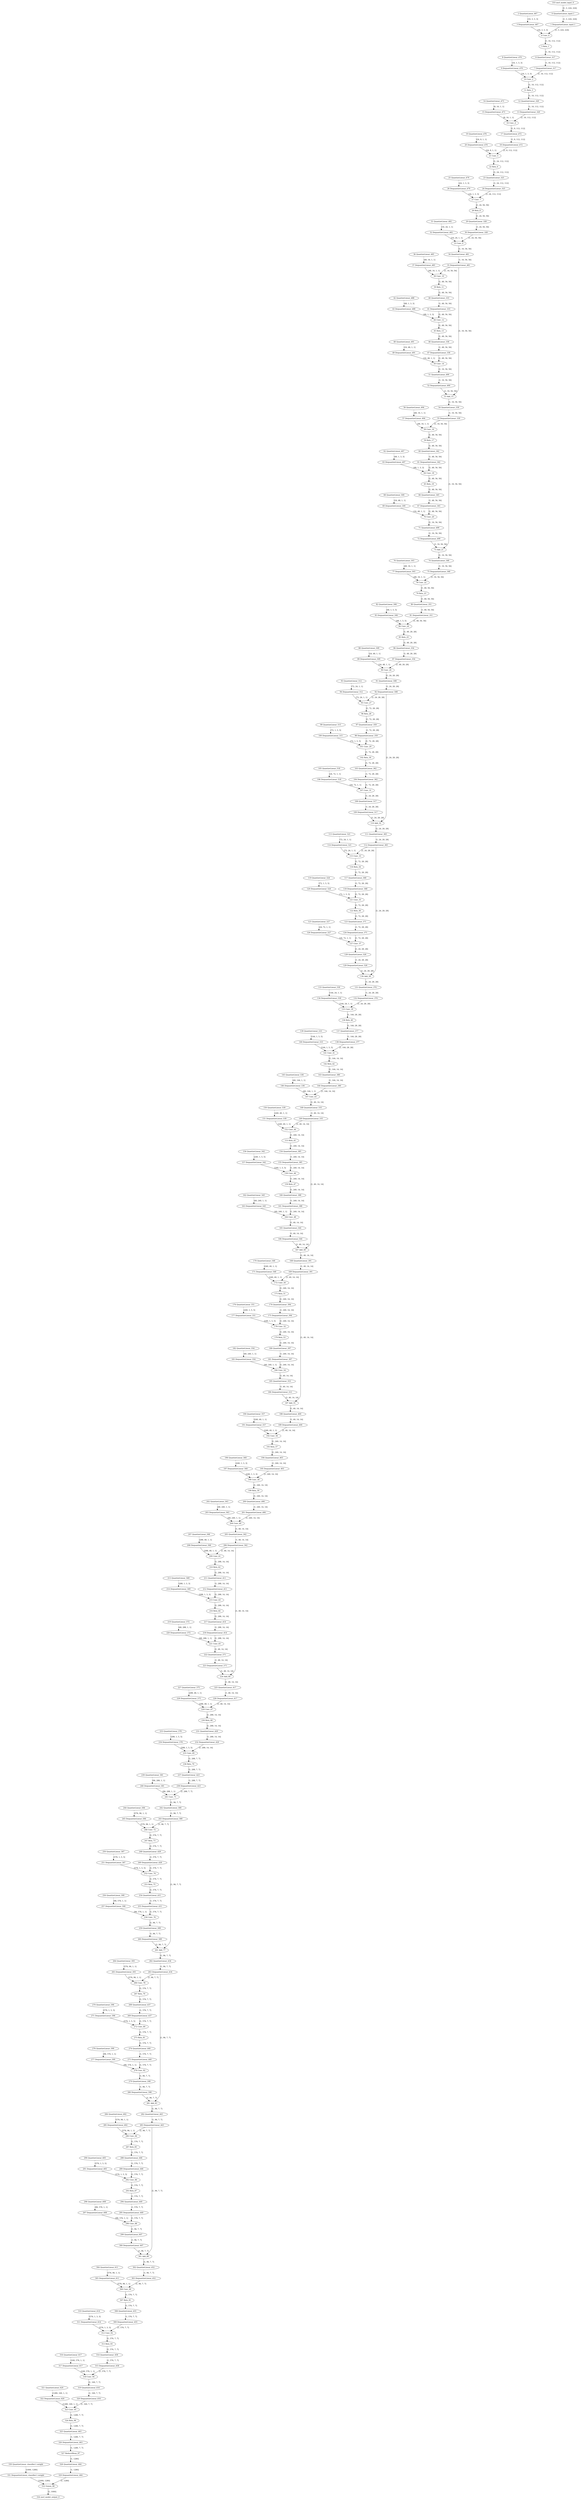 strict digraph  {
"0 QuantizeLinear_input.1" [id=0, type=QuantizeLinear];
"1 DequantizeLinear_input.1" [id=1, type=DequantizeLinear];
"2 QuantizeLinear_467" [id=2, type=QuantizeLinear];
"3 DequantizeLinear_467" [id=3, type=DequantizeLinear];
"4 Conv_0" [id=4, type=Conv];
"5 Relu_1" [id=5, type=Relu];
"6 QuantizeLinear_317" [id=6, type=QuantizeLinear];
"7 DequantizeLinear_317" [id=7, type=DequantizeLinear];
"8 QuantizeLinear_470" [id=8, type=QuantizeLinear];
"9 DequantizeLinear_470" [id=9, type=DequantizeLinear];
"10 Conv_2" [id=10, type=Conv];
"11 Relu_3" [id=11, type=Relu];
"12 QuantizeLinear_320" [id=12, type=QuantizeLinear];
"13 DequantizeLinear_320" [id=13, type=DequantizeLinear];
"14 QuantizeLinear_473" [id=14, type=QuantizeLinear];
"15 DequantizeLinear_473" [id=15, type=DequantizeLinear];
"16 Conv_4" [id=16, type=Conv];
"17 QuantizeLinear_472" [id=17, type=QuantizeLinear];
"18 DequantizeLinear_472" [id=18, type=DequantizeLinear];
"19 QuantizeLinear_476" [id=19, type=QuantizeLinear];
"20 DequantizeLinear_476" [id=20, type=DequantizeLinear];
"21 Conv_5" [id=21, type=Conv];
"22 Relu_6" [id=22, type=Relu];
"23 QuantizeLinear_325" [id=23, type=QuantizeLinear];
"24 DequantizeLinear_325" [id=24, type=DequantizeLinear];
"25 QuantizeLinear_479" [id=25, type=QuantizeLinear];
"26 DequantizeLinear_479" [id=26, type=DequantizeLinear];
"27 Conv_7" [id=27, type=Conv];
"28 Relu_8" [id=28, type=Relu];
"29 QuantizeLinear_328" [id=29, type=QuantizeLinear];
"30 DequantizeLinear_328" [id=30, type=DequantizeLinear];
"31 QuantizeLinear_482" [id=31, type=QuantizeLinear];
"32 DequantizeLinear_482" [id=32, type=DequantizeLinear];
"33 Conv_9" [id=33, type=Conv];
"34 QuantizeLinear_481" [id=34, type=QuantizeLinear];
"35 DequantizeLinear_481" [id=35, type=DequantizeLinear];
"36 QuantizeLinear_485" [id=36, type=QuantizeLinear];
"37 DequantizeLinear_485" [id=37, type=DequantizeLinear];
"38 Conv_10" [id=38, type=Conv];
"39 Relu_11" [id=39, type=Relu];
"40 QuantizeLinear_333" [id=40, type=QuantizeLinear];
"41 DequantizeLinear_333" [id=41, type=DequantizeLinear];
"42 QuantizeLinear_488" [id=42, type=QuantizeLinear];
"43 DequantizeLinear_488" [id=43, type=DequantizeLinear];
"44 Conv_12" [id=44, type=Conv];
"45 Relu_13" [id=45, type=Relu];
"46 QuantizeLinear_336" [id=46, type=QuantizeLinear];
"47 DequantizeLinear_336" [id=47, type=DequantizeLinear];
"48 QuantizeLinear_491" [id=48, type=QuantizeLinear];
"49 DequantizeLinear_491" [id=49, type=DequantizeLinear];
"50 Conv_14" [id=50, type=Conv];
"51 QuantizeLinear_490" [id=51, type=QuantizeLinear];
"52 DequantizeLinear_490" [id=52, type=DequantizeLinear];
"53 Add_15" [id=53, type=Add];
"54 QuantizeLinear_339" [id=54, type=QuantizeLinear];
"55 DequantizeLinear_339" [id=55, type=DequantizeLinear];
"56 QuantizeLinear_494" [id=56, type=QuantizeLinear];
"57 DequantizeLinear_494" [id=57, type=DequantizeLinear];
"58 Conv_16" [id=58, type=Conv];
"59 Relu_17" [id=59, type=Relu];
"60 QuantizeLinear_342" [id=60, type=QuantizeLinear];
"61 DequantizeLinear_342" [id=61, type=DequantizeLinear];
"62 QuantizeLinear_497" [id=62, type=QuantizeLinear];
"63 DequantizeLinear_497" [id=63, type=DequantizeLinear];
"64 Conv_18" [id=64, type=Conv];
"65 Relu_19" [id=65, type=Relu];
"66 QuantizeLinear_345" [id=66, type=QuantizeLinear];
"67 DequantizeLinear_345" [id=67, type=DequantizeLinear];
"68 QuantizeLinear_500" [id=68, type=QuantizeLinear];
"69 DequantizeLinear_500" [id=69, type=DequantizeLinear];
"70 Conv_20" [id=70, type=Conv];
"71 QuantizeLinear_499" [id=71, type=QuantizeLinear];
"72 DequantizeLinear_499" [id=72, type=DequantizeLinear];
"73 Add_21" [id=73, type=Add];
"74 QuantizeLinear_348" [id=74, type=QuantizeLinear];
"75 DequantizeLinear_348" [id=75, type=DequantizeLinear];
"76 QuantizeLinear_503" [id=76, type=QuantizeLinear];
"77 DequantizeLinear_503" [id=77, type=DequantizeLinear];
"78 Conv_22" [id=78, type=Conv];
"79 Relu_23" [id=79, type=Relu];
"80 QuantizeLinear_351" [id=80, type=QuantizeLinear];
"81 DequantizeLinear_351" [id=81, type=DequantizeLinear];
"82 QuantizeLinear_506" [id=82, type=QuantizeLinear];
"83 DequantizeLinear_506" [id=83, type=DequantizeLinear];
"84 Conv_24" [id=84, type=Conv];
"85 Relu_25" [id=85, type=Relu];
"86 QuantizeLinear_354" [id=86, type=QuantizeLinear];
"87 DequantizeLinear_354" [id=87, type=DequantizeLinear];
"88 QuantizeLinear_509" [id=88, type=QuantizeLinear];
"89 DequantizeLinear_509" [id=89, type=DequantizeLinear];
"90 Conv_26" [id=90, type=Conv];
"91 QuantizeLinear_508" [id=91, type=QuantizeLinear];
"92 DequantizeLinear_508" [id=92, type=DequantizeLinear];
"93 QuantizeLinear_512" [id=93, type=QuantizeLinear];
"94 DequantizeLinear_512" [id=94, type=DequantizeLinear];
"95 Conv_27" [id=95, type=Conv];
"96 Relu_28" [id=96, type=Relu];
"97 QuantizeLinear_359" [id=97, type=QuantizeLinear];
"98 DequantizeLinear_359" [id=98, type=DequantizeLinear];
"99 QuantizeLinear_515" [id=99, type=QuantizeLinear];
"100 DequantizeLinear_515" [id=100, type=DequantizeLinear];
"101 Conv_29" [id=101, type=Conv];
"102 Relu_30" [id=102, type=Relu];
"103 QuantizeLinear_362" [id=103, type=QuantizeLinear];
"104 DequantizeLinear_362" [id=104, type=DequantizeLinear];
"105 QuantizeLinear_518" [id=105, type=QuantizeLinear];
"106 DequantizeLinear_518" [id=106, type=DequantizeLinear];
"107 Conv_31" [id=107, type=Conv];
"108 QuantizeLinear_517" [id=108, type=QuantizeLinear];
"109 DequantizeLinear_517" [id=109, type=DequantizeLinear];
"110 Add_32" [id=110, type=Add];
"111 QuantizeLinear_365" [id=111, type=QuantizeLinear];
"112 DequantizeLinear_365" [id=112, type=DequantizeLinear];
"113 QuantizeLinear_521" [id=113, type=QuantizeLinear];
"114 DequantizeLinear_521" [id=114, type=DequantizeLinear];
"115 Conv_33" [id=115, type=Conv];
"116 Relu_34" [id=116, type=Relu];
"117 QuantizeLinear_368" [id=117, type=QuantizeLinear];
"118 DequantizeLinear_368" [id=118, type=DequantizeLinear];
"119 QuantizeLinear_524" [id=119, type=QuantizeLinear];
"120 DequantizeLinear_524" [id=120, type=DequantizeLinear];
"121 Conv_35" [id=121, type=Conv];
"122 Relu_36" [id=122, type=Relu];
"123 QuantizeLinear_371" [id=123, type=QuantizeLinear];
"124 DequantizeLinear_371" [id=124, type=DequantizeLinear];
"125 QuantizeLinear_527" [id=125, type=QuantizeLinear];
"126 DequantizeLinear_527" [id=126, type=DequantizeLinear];
"127 Conv_37" [id=127, type=Conv];
"128 QuantizeLinear_526" [id=128, type=QuantizeLinear];
"129 DequantizeLinear_526" [id=129, type=DequantizeLinear];
"130 Add_38" [id=130, type=Add];
"131 QuantizeLinear_374" [id=131, type=QuantizeLinear];
"132 DequantizeLinear_374" [id=132, type=DequantizeLinear];
"133 QuantizeLinear_530" [id=133, type=QuantizeLinear];
"134 DequantizeLinear_530" [id=134, type=DequantizeLinear];
"135 Conv_39" [id=135, type=Conv];
"136 Relu_40" [id=136, type=Relu];
"137 QuantizeLinear_377" [id=137, type=QuantizeLinear];
"138 DequantizeLinear_377" [id=138, type=DequantizeLinear];
"139 QuantizeLinear_533" [id=139, type=QuantizeLinear];
"140 DequantizeLinear_533" [id=140, type=DequantizeLinear];
"141 Conv_41" [id=141, type=Conv];
"142 Relu_42" [id=142, type=Relu];
"143 QuantizeLinear_380" [id=143, type=QuantizeLinear];
"144 DequantizeLinear_380" [id=144, type=DequantizeLinear];
"145 QuantizeLinear_536" [id=145, type=QuantizeLinear];
"146 DequantizeLinear_536" [id=146, type=DequantizeLinear];
"147 Conv_43" [id=147, type=Conv];
"148 QuantizeLinear_535" [id=148, type=QuantizeLinear];
"149 DequantizeLinear_535" [id=149, type=DequantizeLinear];
"150 QuantizeLinear_539" [id=150, type=QuantizeLinear];
"151 DequantizeLinear_539" [id=151, type=DequantizeLinear];
"152 Conv_44" [id=152, type=Conv];
"153 Relu_45" [id=153, type=Relu];
"154 QuantizeLinear_385" [id=154, type=QuantizeLinear];
"155 DequantizeLinear_385" [id=155, type=DequantizeLinear];
"156 QuantizeLinear_542" [id=156, type=QuantizeLinear];
"157 DequantizeLinear_542" [id=157, type=DequantizeLinear];
"158 Conv_46" [id=158, type=Conv];
"159 Relu_47" [id=159, type=Relu];
"160 QuantizeLinear_388" [id=160, type=QuantizeLinear];
"161 DequantizeLinear_388" [id=161, type=DequantizeLinear];
"162 QuantizeLinear_545" [id=162, type=QuantizeLinear];
"163 DequantizeLinear_545" [id=163, type=DequantizeLinear];
"164 Conv_48" [id=164, type=Conv];
"165 QuantizeLinear_544" [id=165, type=QuantizeLinear];
"166 DequantizeLinear_544" [id=166, type=DequantizeLinear];
"167 Add_49" [id=167, type=Add];
"168 QuantizeLinear_391" [id=168, type=QuantizeLinear];
"169 DequantizeLinear_391" [id=169, type=DequantizeLinear];
"170 QuantizeLinear_548" [id=170, type=QuantizeLinear];
"171 DequantizeLinear_548" [id=171, type=DequantizeLinear];
"172 Conv_50" [id=172, type=Conv];
"173 Relu_51" [id=173, type=Relu];
"174 QuantizeLinear_394" [id=174, type=QuantizeLinear];
"175 DequantizeLinear_394" [id=175, type=DequantizeLinear];
"176 QuantizeLinear_551" [id=176, type=QuantizeLinear];
"177 DequantizeLinear_551" [id=177, type=DequantizeLinear];
"178 Conv_52" [id=178, type=Conv];
"179 Relu_53" [id=179, type=Relu];
"180 QuantizeLinear_397" [id=180, type=QuantizeLinear];
"181 DequantizeLinear_397" [id=181, type=DequantizeLinear];
"182 QuantizeLinear_554" [id=182, type=QuantizeLinear];
"183 DequantizeLinear_554" [id=183, type=DequantizeLinear];
"184 Conv_54" [id=184, type=Conv];
"185 QuantizeLinear_553" [id=185, type=QuantizeLinear];
"186 DequantizeLinear_553" [id=186, type=DequantizeLinear];
"187 Add_55" [id=187, type=Add];
"188 QuantizeLinear_400" [id=188, type=QuantizeLinear];
"189 DequantizeLinear_400" [id=189, type=DequantizeLinear];
"190 QuantizeLinear_557" [id=190, type=QuantizeLinear];
"191 DequantizeLinear_557" [id=191, type=DequantizeLinear];
"192 Conv_56" [id=192, type=Conv];
"193 Relu_57" [id=193, type=Relu];
"194 QuantizeLinear_403" [id=194, type=QuantizeLinear];
"195 DequantizeLinear_403" [id=195, type=DequantizeLinear];
"196 QuantizeLinear_560" [id=196, type=QuantizeLinear];
"197 DequantizeLinear_560" [id=197, type=DequantizeLinear];
"198 Conv_58" [id=198, type=Conv];
"199 Relu_59" [id=199, type=Relu];
"200 QuantizeLinear_406" [id=200, type=QuantizeLinear];
"201 DequantizeLinear_406" [id=201, type=DequantizeLinear];
"202 QuantizeLinear_563" [id=202, type=QuantizeLinear];
"203 DequantizeLinear_563" [id=203, type=DequantizeLinear];
"204 Conv_60" [id=204, type=Conv];
"205 QuantizeLinear_562" [id=205, type=QuantizeLinear];
"206 DequantizeLinear_562" [id=206, type=DequantizeLinear];
"207 QuantizeLinear_566" [id=207, type=QuantizeLinear];
"208 DequantizeLinear_566" [id=208, type=DequantizeLinear];
"209 Conv_61" [id=209, type=Conv];
"210 Relu_62" [id=210, type=Relu];
"211 QuantizeLinear_411" [id=211, type=QuantizeLinear];
"212 DequantizeLinear_411" [id=212, type=DequantizeLinear];
"213 QuantizeLinear_569" [id=213, type=QuantizeLinear];
"214 DequantizeLinear_569" [id=214, type=DequantizeLinear];
"215 Conv_63" [id=215, type=Conv];
"216 Relu_64" [id=216, type=Relu];
"217 QuantizeLinear_414" [id=217, type=QuantizeLinear];
"218 DequantizeLinear_414" [id=218, type=DequantizeLinear];
"219 QuantizeLinear_572" [id=219, type=QuantizeLinear];
"220 DequantizeLinear_572" [id=220, type=DequantizeLinear];
"221 Conv_65" [id=221, type=Conv];
"222 QuantizeLinear_571" [id=222, type=QuantizeLinear];
"223 DequantizeLinear_571" [id=223, type=DequantizeLinear];
"224 Add_66" [id=224, type=Add];
"225 QuantizeLinear_417" [id=225, type=QuantizeLinear];
"226 DequantizeLinear_417" [id=226, type=DequantizeLinear];
"227 QuantizeLinear_575" [id=227, type=QuantizeLinear];
"228 DequantizeLinear_575" [id=228, type=DequantizeLinear];
"229 Conv_67" [id=229, type=Conv];
"230 Relu_68" [id=230, type=Relu];
"231 QuantizeLinear_420" [id=231, type=QuantizeLinear];
"232 DequantizeLinear_420" [id=232, type=DequantizeLinear];
"233 QuantizeLinear_578" [id=233, type=QuantizeLinear];
"234 DequantizeLinear_578" [id=234, type=DequantizeLinear];
"235 Conv_69" [id=235, type=Conv];
"236 Relu_70" [id=236, type=Relu];
"237 QuantizeLinear_423" [id=237, type=QuantizeLinear];
"238 DequantizeLinear_423" [id=238, type=DequantizeLinear];
"239 QuantizeLinear_581" [id=239, type=QuantizeLinear];
"240 DequantizeLinear_581" [id=240, type=DequantizeLinear];
"241 Conv_71" [id=241, type=Conv];
"242 QuantizeLinear_580" [id=242, type=QuantizeLinear];
"243 DequantizeLinear_580" [id=243, type=DequantizeLinear];
"244 QuantizeLinear_584" [id=244, type=QuantizeLinear];
"245 DequantizeLinear_584" [id=245, type=DequantizeLinear];
"246 Conv_72" [id=246, type=Conv];
"247 Relu_73" [id=247, type=Relu];
"248 QuantizeLinear_428" [id=248, type=QuantizeLinear];
"249 DequantizeLinear_428" [id=249, type=DequantizeLinear];
"250 QuantizeLinear_587" [id=250, type=QuantizeLinear];
"251 DequantizeLinear_587" [id=251, type=DequantizeLinear];
"252 Conv_74" [id=252, type=Conv];
"253 Relu_75" [id=253, type=Relu];
"254 QuantizeLinear_431" [id=254, type=QuantizeLinear];
"255 DequantizeLinear_431" [id=255, type=DequantizeLinear];
"256 QuantizeLinear_590" [id=256, type=QuantizeLinear];
"257 DequantizeLinear_590" [id=257, type=DequantizeLinear];
"258 Conv_76" [id=258, type=Conv];
"259 QuantizeLinear_589" [id=259, type=QuantizeLinear];
"260 DequantizeLinear_589" [id=260, type=DequantizeLinear];
"261 Add_77" [id=261, type=Add];
"262 QuantizeLinear_434" [id=262, type=QuantizeLinear];
"263 DequantizeLinear_434" [id=263, type=DequantizeLinear];
"264 QuantizeLinear_593" [id=264, type=QuantizeLinear];
"265 DequantizeLinear_593" [id=265, type=DequantizeLinear];
"266 Conv_78" [id=266, type=Conv];
"267 Relu_79" [id=267, type=Relu];
"268 QuantizeLinear_437" [id=268, type=QuantizeLinear];
"269 DequantizeLinear_437" [id=269, type=DequantizeLinear];
"270 QuantizeLinear_596" [id=270, type=QuantizeLinear];
"271 DequantizeLinear_596" [id=271, type=DequantizeLinear];
"272 Conv_80" [id=272, type=Conv];
"273 Relu_81" [id=273, type=Relu];
"274 QuantizeLinear_440" [id=274, type=QuantizeLinear];
"275 DequantizeLinear_440" [id=275, type=DequantizeLinear];
"276 QuantizeLinear_599" [id=276, type=QuantizeLinear];
"277 DequantizeLinear_599" [id=277, type=DequantizeLinear];
"278 Conv_82" [id=278, type=Conv];
"279 QuantizeLinear_598" [id=279, type=QuantizeLinear];
"280 DequantizeLinear_598" [id=280, type=DequantizeLinear];
"281 Add_83" [id=281, type=Add];
"282 QuantizeLinear_443" [id=282, type=QuantizeLinear];
"283 DequantizeLinear_443" [id=283, type=DequantizeLinear];
"284 QuantizeLinear_602" [id=284, type=QuantizeLinear];
"285 DequantizeLinear_602" [id=285, type=DequantizeLinear];
"286 Conv_84" [id=286, type=Conv];
"287 Relu_85" [id=287, type=Relu];
"288 QuantizeLinear_446" [id=288, type=QuantizeLinear];
"289 DequantizeLinear_446" [id=289, type=DequantizeLinear];
"290 QuantizeLinear_605" [id=290, type=QuantizeLinear];
"291 DequantizeLinear_605" [id=291, type=DequantizeLinear];
"292 Conv_86" [id=292, type=Conv];
"293 Relu_87" [id=293, type=Relu];
"294 QuantizeLinear_449" [id=294, type=QuantizeLinear];
"295 DequantizeLinear_449" [id=295, type=DequantizeLinear];
"296 QuantizeLinear_608" [id=296, type=QuantizeLinear];
"297 DequantizeLinear_608" [id=297, type=DequantizeLinear];
"298 Conv_88" [id=298, type=Conv];
"299 QuantizeLinear_607" [id=299, type=QuantizeLinear];
"300 DequantizeLinear_607" [id=300, type=DequantizeLinear];
"301 Add_89" [id=301, type=Add];
"302 QuantizeLinear_452" [id=302, type=QuantizeLinear];
"303 DequantizeLinear_452" [id=303, type=DequantizeLinear];
"304 QuantizeLinear_611" [id=304, type=QuantizeLinear];
"305 DequantizeLinear_611" [id=305, type=DequantizeLinear];
"306 Conv_90" [id=306, type=Conv];
"307 Relu_91" [id=307, type=Relu];
"308 QuantizeLinear_455" [id=308, type=QuantizeLinear];
"309 DequantizeLinear_455" [id=309, type=DequantizeLinear];
"310 QuantizeLinear_614" [id=310, type=QuantizeLinear];
"311 DequantizeLinear_614" [id=311, type=DequantizeLinear];
"312 Conv_92" [id=312, type=Conv];
"313 Relu_93" [id=313, type=Relu];
"314 QuantizeLinear_458" [id=314, type=QuantizeLinear];
"315 DequantizeLinear_458" [id=315, type=DequantizeLinear];
"316 QuantizeLinear_617" [id=316, type=QuantizeLinear];
"317 DequantizeLinear_617" [id=317, type=DequantizeLinear];
"318 Conv_94" [id=318, type=Conv];
"319 QuantizeLinear_616" [id=319, type=QuantizeLinear];
"320 DequantizeLinear_616" [id=320, type=DequantizeLinear];
"321 QuantizeLinear_620" [id=321, type=QuantizeLinear];
"322 DequantizeLinear_620" [id=322, type=DequantizeLinear];
"323 Conv_95" [id=323, type=Conv];
"324 Relu_96" [id=324, type=Relu];
"325 QuantizeLinear_463" [id=325, type=QuantizeLinear];
"326 DequantizeLinear_463" [id=326, type=DequantizeLinear];
"327 ReduceMean_97" [id=327, type=ReduceMean];
"328 QuantizeLinear_464" [id=328, type=QuantizeLinear];
"329 DequantizeLinear_464" [id=329, type=DequantizeLinear];
"330 QuantizeLinear_classifier.1.weight" [id=330, type=QuantizeLinear];
"331 DequantizeLinear_classifier.1.weight" [id=331, type=DequantizeLinear];
"332 Gemm_98" [id=332, type=Gemm];
"333 nncf_model_input_0" [id=333, type=nncf_model_input];
"334 nncf_model_output_0" [id=334, type=nncf_model_output];
"0 QuantizeLinear_input.1" -> "1 DequantizeLinear_input.1"  [label="[1, 3, 224, 224]", style=dashed];
"1 DequantizeLinear_input.1" -> "4 Conv_0"  [label="[1, 3, 224, 224]", style=solid];
"2 QuantizeLinear_467" -> "3 DequantizeLinear_467"  [label="[16, 3, 3, 3]", style=dashed];
"3 DequantizeLinear_467" -> "4 Conv_0"  [label="[16, 3, 3, 3]", style=solid];
"4 Conv_0" -> "5 Relu_1"  [label="[1, 16, 112, 112]", style=solid];
"5 Relu_1" -> "6 QuantizeLinear_317"  [label="[1, 16, 112, 112]", style=solid];
"6 QuantizeLinear_317" -> "7 DequantizeLinear_317"  [label="[1, 16, 112, 112]", style=dashed];
"7 DequantizeLinear_317" -> "10 Conv_2"  [label="[1, 16, 112, 112]", style=solid];
"8 QuantizeLinear_470" -> "9 DequantizeLinear_470"  [label="[16, 1, 3, 3]", style=dashed];
"9 DequantizeLinear_470" -> "10 Conv_2"  [label="[16, 1, 3, 3]", style=solid];
"10 Conv_2" -> "11 Relu_3"  [label="[1, 16, 112, 112]", style=solid];
"11 Relu_3" -> "12 QuantizeLinear_320"  [label="[1, 16, 112, 112]", style=solid];
"12 QuantizeLinear_320" -> "13 DequantizeLinear_320"  [label="[1, 16, 112, 112]", style=dashed];
"13 DequantizeLinear_320" -> "16 Conv_4"  [label="[1, 16, 112, 112]", style=solid];
"14 QuantizeLinear_473" -> "15 DequantizeLinear_473"  [label="[8, 16, 1, 1]", style=dashed];
"15 DequantizeLinear_473" -> "16 Conv_4"  [label="[8, 16, 1, 1]", style=solid];
"16 Conv_4" -> "17 QuantizeLinear_472"  [label="[1, 8, 112, 112]", style=solid];
"17 QuantizeLinear_472" -> "18 DequantizeLinear_472"  [label="[1, 8, 112, 112]", style=dashed];
"18 DequantizeLinear_472" -> "21 Conv_5"  [label="[1, 8, 112, 112]", style=solid];
"19 QuantizeLinear_476" -> "20 DequantizeLinear_476"  [label="[24, 8, 1, 1]", style=dashed];
"20 DequantizeLinear_476" -> "21 Conv_5"  [label="[24, 8, 1, 1]", style=solid];
"21 Conv_5" -> "22 Relu_6"  [label="[1, 24, 112, 112]", style=solid];
"22 Relu_6" -> "23 QuantizeLinear_325"  [label="[1, 24, 112, 112]", style=solid];
"23 QuantizeLinear_325" -> "24 DequantizeLinear_325"  [label="[1, 24, 112, 112]", style=dashed];
"24 DequantizeLinear_325" -> "27 Conv_7"  [label="[1, 24, 112, 112]", style=solid];
"25 QuantizeLinear_479" -> "26 DequantizeLinear_479"  [label="[24, 1, 3, 3]", style=dashed];
"26 DequantizeLinear_479" -> "27 Conv_7"  [label="[24, 1, 3, 3]", style=solid];
"27 Conv_7" -> "28 Relu_8"  [label="[1, 24, 56, 56]", style=solid];
"28 Relu_8" -> "29 QuantizeLinear_328"  [label="[1, 24, 56, 56]", style=solid];
"29 QuantizeLinear_328" -> "30 DequantizeLinear_328"  [label="[1, 24, 56, 56]", style=dashed];
"30 DequantizeLinear_328" -> "33 Conv_9"  [label="[1, 24, 56, 56]", style=solid];
"31 QuantizeLinear_482" -> "32 DequantizeLinear_482"  [label="[16, 24, 1, 1]", style=dashed];
"32 DequantizeLinear_482" -> "33 Conv_9"  [label="[16, 24, 1, 1]", style=solid];
"33 Conv_9" -> "34 QuantizeLinear_481"  [label="[1, 16, 56, 56]", style=solid];
"34 QuantizeLinear_481" -> "35 DequantizeLinear_481"  [label="[1, 16, 56, 56]", style=dashed];
"35 DequantizeLinear_481" -> "38 Conv_10"  [label="[1, 16, 56, 56]", style=solid];
"35 DequantizeLinear_481" -> "53 Add_15"  [label="[1, 16, 56, 56]", style=solid];
"36 QuantizeLinear_485" -> "37 DequantizeLinear_485"  [label="[48, 16, 1, 1]", style=dashed];
"37 DequantizeLinear_485" -> "38 Conv_10"  [label="[48, 16, 1, 1]", style=solid];
"38 Conv_10" -> "39 Relu_11"  [label="[1, 48, 56, 56]", style=solid];
"39 Relu_11" -> "40 QuantizeLinear_333"  [label="[1, 48, 56, 56]", style=solid];
"40 QuantizeLinear_333" -> "41 DequantizeLinear_333"  [label="[1, 48, 56, 56]", style=dashed];
"41 DequantizeLinear_333" -> "44 Conv_12"  [label="[1, 48, 56, 56]", style=solid];
"42 QuantizeLinear_488" -> "43 DequantizeLinear_488"  [label="[48, 1, 3, 3]", style=dashed];
"43 DequantizeLinear_488" -> "44 Conv_12"  [label="[48, 1, 3, 3]", style=solid];
"44 Conv_12" -> "45 Relu_13"  [label="[1, 48, 56, 56]", style=solid];
"45 Relu_13" -> "46 QuantizeLinear_336"  [label="[1, 48, 56, 56]", style=solid];
"46 QuantizeLinear_336" -> "47 DequantizeLinear_336"  [label="[1, 48, 56, 56]", style=dashed];
"47 DequantizeLinear_336" -> "50 Conv_14"  [label="[1, 48, 56, 56]", style=solid];
"48 QuantizeLinear_491" -> "49 DequantizeLinear_491"  [label="[16, 48, 1, 1]", style=dashed];
"49 DequantizeLinear_491" -> "50 Conv_14"  [label="[16, 48, 1, 1]", style=solid];
"50 Conv_14" -> "51 QuantizeLinear_490"  [label="[1, 16, 56, 56]", style=solid];
"51 QuantizeLinear_490" -> "52 DequantizeLinear_490"  [label="[1, 16, 56, 56]", style=dashed];
"52 DequantizeLinear_490" -> "53 Add_15"  [label="[1, 16, 56, 56]", style=solid];
"53 Add_15" -> "54 QuantizeLinear_339"  [label="[1, 16, 56, 56]", style=solid];
"54 QuantizeLinear_339" -> "55 DequantizeLinear_339"  [label="[1, 16, 56, 56]", style=dashed];
"55 DequantizeLinear_339" -> "58 Conv_16"  [label="[1, 16, 56, 56]", style=solid];
"55 DequantizeLinear_339" -> "73 Add_21"  [label="[1, 16, 56, 56]", style=solid];
"56 QuantizeLinear_494" -> "57 DequantizeLinear_494"  [label="[48, 16, 1, 1]", style=dashed];
"57 DequantizeLinear_494" -> "58 Conv_16"  [label="[48, 16, 1, 1]", style=solid];
"58 Conv_16" -> "59 Relu_17"  [label="[1, 48, 56, 56]", style=solid];
"59 Relu_17" -> "60 QuantizeLinear_342"  [label="[1, 48, 56, 56]", style=solid];
"60 QuantizeLinear_342" -> "61 DequantizeLinear_342"  [label="[1, 48, 56, 56]", style=dashed];
"61 DequantizeLinear_342" -> "64 Conv_18"  [label="[1, 48, 56, 56]", style=solid];
"62 QuantizeLinear_497" -> "63 DequantizeLinear_497"  [label="[48, 1, 3, 3]", style=dashed];
"63 DequantizeLinear_497" -> "64 Conv_18"  [label="[48, 1, 3, 3]", style=solid];
"64 Conv_18" -> "65 Relu_19"  [label="[1, 48, 56, 56]", style=solid];
"65 Relu_19" -> "66 QuantizeLinear_345"  [label="[1, 48, 56, 56]", style=solid];
"66 QuantizeLinear_345" -> "67 DequantizeLinear_345"  [label="[1, 48, 56, 56]", style=dashed];
"67 DequantizeLinear_345" -> "70 Conv_20"  [label="[1, 48, 56, 56]", style=solid];
"68 QuantizeLinear_500" -> "69 DequantizeLinear_500"  [label="[16, 48, 1, 1]", style=dashed];
"69 DequantizeLinear_500" -> "70 Conv_20"  [label="[16, 48, 1, 1]", style=solid];
"70 Conv_20" -> "71 QuantizeLinear_499"  [label="[1, 16, 56, 56]", style=solid];
"71 QuantizeLinear_499" -> "72 DequantizeLinear_499"  [label="[1, 16, 56, 56]", style=dashed];
"72 DequantizeLinear_499" -> "73 Add_21"  [label="[1, 16, 56, 56]", style=solid];
"73 Add_21" -> "74 QuantizeLinear_348"  [label="[1, 16, 56, 56]", style=solid];
"74 QuantizeLinear_348" -> "75 DequantizeLinear_348"  [label="[1, 16, 56, 56]", style=dashed];
"75 DequantizeLinear_348" -> "78 Conv_22"  [label="[1, 16, 56, 56]", style=solid];
"76 QuantizeLinear_503" -> "77 DequantizeLinear_503"  [label="[48, 16, 1, 1]", style=dashed];
"77 DequantizeLinear_503" -> "78 Conv_22"  [label="[48, 16, 1, 1]", style=solid];
"78 Conv_22" -> "79 Relu_23"  [label="[1, 48, 56, 56]", style=solid];
"79 Relu_23" -> "80 QuantizeLinear_351"  [label="[1, 48, 56, 56]", style=solid];
"80 QuantizeLinear_351" -> "81 DequantizeLinear_351"  [label="[1, 48, 56, 56]", style=dashed];
"81 DequantizeLinear_351" -> "84 Conv_24"  [label="[1, 48, 56, 56]", style=solid];
"82 QuantizeLinear_506" -> "83 DequantizeLinear_506"  [label="[48, 1, 5, 5]", style=dashed];
"83 DequantizeLinear_506" -> "84 Conv_24"  [label="[48, 1, 5, 5]", style=solid];
"84 Conv_24" -> "85 Relu_25"  [label="[1, 48, 28, 28]", style=solid];
"85 Relu_25" -> "86 QuantizeLinear_354"  [label="[1, 48, 28, 28]", style=solid];
"86 QuantizeLinear_354" -> "87 DequantizeLinear_354"  [label="[1, 48, 28, 28]", style=dashed];
"87 DequantizeLinear_354" -> "90 Conv_26"  [label="[1, 48, 28, 28]", style=solid];
"88 QuantizeLinear_509" -> "89 DequantizeLinear_509"  [label="[24, 48, 1, 1]", style=dashed];
"89 DequantizeLinear_509" -> "90 Conv_26"  [label="[24, 48, 1, 1]", style=solid];
"90 Conv_26" -> "91 QuantizeLinear_508"  [label="[1, 24, 28, 28]", style=solid];
"91 QuantizeLinear_508" -> "92 DequantizeLinear_508"  [label="[1, 24, 28, 28]", style=dashed];
"92 DequantizeLinear_508" -> "95 Conv_27"  [label="[1, 24, 28, 28]", style=solid];
"92 DequantizeLinear_508" -> "110 Add_32"  [label="[1, 24, 28, 28]", style=solid];
"93 QuantizeLinear_512" -> "94 DequantizeLinear_512"  [label="[72, 24, 1, 1]", style=dashed];
"94 DequantizeLinear_512" -> "95 Conv_27"  [label="[72, 24, 1, 1]", style=solid];
"95 Conv_27" -> "96 Relu_28"  [label="[1, 72, 28, 28]", style=solid];
"96 Relu_28" -> "97 QuantizeLinear_359"  [label="[1, 72, 28, 28]", style=solid];
"97 QuantizeLinear_359" -> "98 DequantizeLinear_359"  [label="[1, 72, 28, 28]", style=dashed];
"98 DequantizeLinear_359" -> "101 Conv_29"  [label="[1, 72, 28, 28]", style=solid];
"99 QuantizeLinear_515" -> "100 DequantizeLinear_515"  [label="[72, 1, 5, 5]", style=dashed];
"100 DequantizeLinear_515" -> "101 Conv_29"  [label="[72, 1, 5, 5]", style=solid];
"101 Conv_29" -> "102 Relu_30"  [label="[1, 72, 28, 28]", style=solid];
"102 Relu_30" -> "103 QuantizeLinear_362"  [label="[1, 72, 28, 28]", style=solid];
"103 QuantizeLinear_362" -> "104 DequantizeLinear_362"  [label="[1, 72, 28, 28]", style=dashed];
"104 DequantizeLinear_362" -> "107 Conv_31"  [label="[1, 72, 28, 28]", style=solid];
"105 QuantizeLinear_518" -> "106 DequantizeLinear_518"  [label="[24, 72, 1, 1]", style=dashed];
"106 DequantizeLinear_518" -> "107 Conv_31"  [label="[24, 72, 1, 1]", style=solid];
"107 Conv_31" -> "108 QuantizeLinear_517"  [label="[1, 24, 28, 28]", style=solid];
"108 QuantizeLinear_517" -> "109 DequantizeLinear_517"  [label="[1, 24, 28, 28]", style=dashed];
"109 DequantizeLinear_517" -> "110 Add_32"  [label="[1, 24, 28, 28]", style=solid];
"110 Add_32" -> "111 QuantizeLinear_365"  [label="[1, 24, 28, 28]", style=solid];
"111 QuantizeLinear_365" -> "112 DequantizeLinear_365"  [label="[1, 24, 28, 28]", style=dashed];
"112 DequantizeLinear_365" -> "115 Conv_33"  [label="[1, 24, 28, 28]", style=solid];
"112 DequantizeLinear_365" -> "130 Add_38"  [label="[1, 24, 28, 28]", style=solid];
"113 QuantizeLinear_521" -> "114 DequantizeLinear_521"  [label="[72, 24, 1, 1]", style=dashed];
"114 DequantizeLinear_521" -> "115 Conv_33"  [label="[72, 24, 1, 1]", style=solid];
"115 Conv_33" -> "116 Relu_34"  [label="[1, 72, 28, 28]", style=solid];
"116 Relu_34" -> "117 QuantizeLinear_368"  [label="[1, 72, 28, 28]", style=solid];
"117 QuantizeLinear_368" -> "118 DequantizeLinear_368"  [label="[1, 72, 28, 28]", style=dashed];
"118 DequantizeLinear_368" -> "121 Conv_35"  [label="[1, 72, 28, 28]", style=solid];
"119 QuantizeLinear_524" -> "120 DequantizeLinear_524"  [label="[72, 1, 5, 5]", style=dashed];
"120 DequantizeLinear_524" -> "121 Conv_35"  [label="[72, 1, 5, 5]", style=solid];
"121 Conv_35" -> "122 Relu_36"  [label="[1, 72, 28, 28]", style=solid];
"122 Relu_36" -> "123 QuantizeLinear_371"  [label="[1, 72, 28, 28]", style=solid];
"123 QuantizeLinear_371" -> "124 DequantizeLinear_371"  [label="[1, 72, 28, 28]", style=dashed];
"124 DequantizeLinear_371" -> "127 Conv_37"  [label="[1, 72, 28, 28]", style=solid];
"125 QuantizeLinear_527" -> "126 DequantizeLinear_527"  [label="[24, 72, 1, 1]", style=dashed];
"126 DequantizeLinear_527" -> "127 Conv_37"  [label="[24, 72, 1, 1]", style=solid];
"127 Conv_37" -> "128 QuantizeLinear_526"  [label="[1, 24, 28, 28]", style=solid];
"128 QuantizeLinear_526" -> "129 DequantizeLinear_526"  [label="[1, 24, 28, 28]", style=dashed];
"129 DequantizeLinear_526" -> "130 Add_38"  [label="[1, 24, 28, 28]", style=solid];
"130 Add_38" -> "131 QuantizeLinear_374"  [label="[1, 24, 28, 28]", style=solid];
"131 QuantizeLinear_374" -> "132 DequantizeLinear_374"  [label="[1, 24, 28, 28]", style=dashed];
"132 DequantizeLinear_374" -> "135 Conv_39"  [label="[1, 24, 28, 28]", style=solid];
"133 QuantizeLinear_530" -> "134 DequantizeLinear_530"  [label="[144, 24, 1, 1]", style=dashed];
"134 DequantizeLinear_530" -> "135 Conv_39"  [label="[144, 24, 1, 1]", style=solid];
"135 Conv_39" -> "136 Relu_40"  [label="[1, 144, 28, 28]", style=solid];
"136 Relu_40" -> "137 QuantizeLinear_377"  [label="[1, 144, 28, 28]", style=solid];
"137 QuantizeLinear_377" -> "138 DequantizeLinear_377"  [label="[1, 144, 28, 28]", style=dashed];
"138 DequantizeLinear_377" -> "141 Conv_41"  [label="[1, 144, 28, 28]", style=solid];
"139 QuantizeLinear_533" -> "140 DequantizeLinear_533"  [label="[144, 1, 5, 5]", style=dashed];
"140 DequantizeLinear_533" -> "141 Conv_41"  [label="[144, 1, 5, 5]", style=solid];
"141 Conv_41" -> "142 Relu_42"  [label="[1, 144, 14, 14]", style=solid];
"142 Relu_42" -> "143 QuantizeLinear_380"  [label="[1, 144, 14, 14]", style=solid];
"143 QuantizeLinear_380" -> "144 DequantizeLinear_380"  [label="[1, 144, 14, 14]", style=dashed];
"144 DequantizeLinear_380" -> "147 Conv_43"  [label="[1, 144, 14, 14]", style=solid];
"145 QuantizeLinear_536" -> "146 DequantizeLinear_536"  [label="[40, 144, 1, 1]", style=dashed];
"146 DequantizeLinear_536" -> "147 Conv_43"  [label="[40, 144, 1, 1]", style=solid];
"147 Conv_43" -> "148 QuantizeLinear_535"  [label="[1, 40, 14, 14]", style=solid];
"148 QuantizeLinear_535" -> "149 DequantizeLinear_535"  [label="[1, 40, 14, 14]", style=dashed];
"149 DequantizeLinear_535" -> "152 Conv_44"  [label="[1, 40, 14, 14]", style=solid];
"149 DequantizeLinear_535" -> "167 Add_49"  [label="[1, 40, 14, 14]", style=solid];
"150 QuantizeLinear_539" -> "151 DequantizeLinear_539"  [label="[240, 40, 1, 1]", style=dashed];
"151 DequantizeLinear_539" -> "152 Conv_44"  [label="[240, 40, 1, 1]", style=solid];
"152 Conv_44" -> "153 Relu_45"  [label="[1, 240, 14, 14]", style=solid];
"153 Relu_45" -> "154 QuantizeLinear_385"  [label="[1, 240, 14, 14]", style=solid];
"154 QuantizeLinear_385" -> "155 DequantizeLinear_385"  [label="[1, 240, 14, 14]", style=dashed];
"155 DequantizeLinear_385" -> "158 Conv_46"  [label="[1, 240, 14, 14]", style=solid];
"156 QuantizeLinear_542" -> "157 DequantizeLinear_542"  [label="[240, 1, 5, 5]", style=dashed];
"157 DequantizeLinear_542" -> "158 Conv_46"  [label="[240, 1, 5, 5]", style=solid];
"158 Conv_46" -> "159 Relu_47"  [label="[1, 240, 14, 14]", style=solid];
"159 Relu_47" -> "160 QuantizeLinear_388"  [label="[1, 240, 14, 14]", style=solid];
"160 QuantizeLinear_388" -> "161 DequantizeLinear_388"  [label="[1, 240, 14, 14]", style=dashed];
"161 DequantizeLinear_388" -> "164 Conv_48"  [label="[1, 240, 14, 14]", style=solid];
"162 QuantizeLinear_545" -> "163 DequantizeLinear_545"  [label="[40, 240, 1, 1]", style=dashed];
"163 DequantizeLinear_545" -> "164 Conv_48"  [label="[40, 240, 1, 1]", style=solid];
"164 Conv_48" -> "165 QuantizeLinear_544"  [label="[1, 40, 14, 14]", style=solid];
"165 QuantizeLinear_544" -> "166 DequantizeLinear_544"  [label="[1, 40, 14, 14]", style=dashed];
"166 DequantizeLinear_544" -> "167 Add_49"  [label="[1, 40, 14, 14]", style=solid];
"167 Add_49" -> "168 QuantizeLinear_391"  [label="[1, 40, 14, 14]", style=solid];
"168 QuantizeLinear_391" -> "169 DequantizeLinear_391"  [label="[1, 40, 14, 14]", style=dashed];
"169 DequantizeLinear_391" -> "172 Conv_50"  [label="[1, 40, 14, 14]", style=solid];
"169 DequantizeLinear_391" -> "187 Add_55"  [label="[1, 40, 14, 14]", style=solid];
"170 QuantizeLinear_548" -> "171 DequantizeLinear_548"  [label="[240, 40, 1, 1]", style=dashed];
"171 DequantizeLinear_548" -> "172 Conv_50"  [label="[240, 40, 1, 1]", style=solid];
"172 Conv_50" -> "173 Relu_51"  [label="[1, 240, 14, 14]", style=solid];
"173 Relu_51" -> "174 QuantizeLinear_394"  [label="[1, 240, 14, 14]", style=solid];
"174 QuantizeLinear_394" -> "175 DequantizeLinear_394"  [label="[1, 240, 14, 14]", style=dashed];
"175 DequantizeLinear_394" -> "178 Conv_52"  [label="[1, 240, 14, 14]", style=solid];
"176 QuantizeLinear_551" -> "177 DequantizeLinear_551"  [label="[240, 1, 5, 5]", style=dashed];
"177 DequantizeLinear_551" -> "178 Conv_52"  [label="[240, 1, 5, 5]", style=solid];
"178 Conv_52" -> "179 Relu_53"  [label="[1, 240, 14, 14]", style=solid];
"179 Relu_53" -> "180 QuantizeLinear_397"  [label="[1, 240, 14, 14]", style=solid];
"180 QuantizeLinear_397" -> "181 DequantizeLinear_397"  [label="[1, 240, 14, 14]", style=dashed];
"181 DequantizeLinear_397" -> "184 Conv_54"  [label="[1, 240, 14, 14]", style=solid];
"182 QuantizeLinear_554" -> "183 DequantizeLinear_554"  [label="[40, 240, 1, 1]", style=dashed];
"183 DequantizeLinear_554" -> "184 Conv_54"  [label="[40, 240, 1, 1]", style=solid];
"184 Conv_54" -> "185 QuantizeLinear_553"  [label="[1, 40, 14, 14]", style=solid];
"185 QuantizeLinear_553" -> "186 DequantizeLinear_553"  [label="[1, 40, 14, 14]", style=dashed];
"186 DequantizeLinear_553" -> "187 Add_55"  [label="[1, 40, 14, 14]", style=solid];
"187 Add_55" -> "188 QuantizeLinear_400"  [label="[1, 40, 14, 14]", style=solid];
"188 QuantizeLinear_400" -> "189 DequantizeLinear_400"  [label="[1, 40, 14, 14]", style=dashed];
"189 DequantizeLinear_400" -> "192 Conv_56"  [label="[1, 40, 14, 14]", style=solid];
"190 QuantizeLinear_557" -> "191 DequantizeLinear_557"  [label="[240, 40, 1, 1]", style=dashed];
"191 DequantizeLinear_557" -> "192 Conv_56"  [label="[240, 40, 1, 1]", style=solid];
"192 Conv_56" -> "193 Relu_57"  [label="[1, 240, 14, 14]", style=solid];
"193 Relu_57" -> "194 QuantizeLinear_403"  [label="[1, 240, 14, 14]", style=solid];
"194 QuantizeLinear_403" -> "195 DequantizeLinear_403"  [label="[1, 240, 14, 14]", style=dashed];
"195 DequantizeLinear_403" -> "198 Conv_58"  [label="[1, 240, 14, 14]", style=solid];
"196 QuantizeLinear_560" -> "197 DequantizeLinear_560"  [label="[240, 1, 3, 3]", style=dashed];
"197 DequantizeLinear_560" -> "198 Conv_58"  [label="[240, 1, 3, 3]", style=solid];
"198 Conv_58" -> "199 Relu_59"  [label="[1, 240, 14, 14]", style=solid];
"199 Relu_59" -> "200 QuantizeLinear_406"  [label="[1, 240, 14, 14]", style=solid];
"200 QuantizeLinear_406" -> "201 DequantizeLinear_406"  [label="[1, 240, 14, 14]", style=dashed];
"201 DequantizeLinear_406" -> "204 Conv_60"  [label="[1, 240, 14, 14]", style=solid];
"202 QuantizeLinear_563" -> "203 DequantizeLinear_563"  [label="[48, 240, 1, 1]", style=dashed];
"203 DequantizeLinear_563" -> "204 Conv_60"  [label="[48, 240, 1, 1]", style=solid];
"204 Conv_60" -> "205 QuantizeLinear_562"  [label="[1, 48, 14, 14]", style=solid];
"205 QuantizeLinear_562" -> "206 DequantizeLinear_562"  [label="[1, 48, 14, 14]", style=dashed];
"206 DequantizeLinear_562" -> "209 Conv_61"  [label="[1, 48, 14, 14]", style=solid];
"206 DequantizeLinear_562" -> "224 Add_66"  [label="[1, 48, 14, 14]", style=solid];
"207 QuantizeLinear_566" -> "208 DequantizeLinear_566"  [label="[288, 48, 1, 1]", style=dashed];
"208 DequantizeLinear_566" -> "209 Conv_61"  [label="[288, 48, 1, 1]", style=solid];
"209 Conv_61" -> "210 Relu_62"  [label="[1, 288, 14, 14]", style=solid];
"210 Relu_62" -> "211 QuantizeLinear_411"  [label="[1, 288, 14, 14]", style=solid];
"211 QuantizeLinear_411" -> "212 DequantizeLinear_411"  [label="[1, 288, 14, 14]", style=dashed];
"212 DequantizeLinear_411" -> "215 Conv_63"  [label="[1, 288, 14, 14]", style=solid];
"213 QuantizeLinear_569" -> "214 DequantizeLinear_569"  [label="[288, 1, 3, 3]", style=dashed];
"214 DequantizeLinear_569" -> "215 Conv_63"  [label="[288, 1, 3, 3]", style=solid];
"215 Conv_63" -> "216 Relu_64"  [label="[1, 288, 14, 14]", style=solid];
"216 Relu_64" -> "217 QuantizeLinear_414"  [label="[1, 288, 14, 14]", style=solid];
"217 QuantizeLinear_414" -> "218 DequantizeLinear_414"  [label="[1, 288, 14, 14]", style=dashed];
"218 DequantizeLinear_414" -> "221 Conv_65"  [label="[1, 288, 14, 14]", style=solid];
"219 QuantizeLinear_572" -> "220 DequantizeLinear_572"  [label="[48, 288, 1, 1]", style=dashed];
"220 DequantizeLinear_572" -> "221 Conv_65"  [label="[48, 288, 1, 1]", style=solid];
"221 Conv_65" -> "222 QuantizeLinear_571"  [label="[1, 48, 14, 14]", style=solid];
"222 QuantizeLinear_571" -> "223 DequantizeLinear_571"  [label="[1, 48, 14, 14]", style=dashed];
"223 DequantizeLinear_571" -> "224 Add_66"  [label="[1, 48, 14, 14]", style=solid];
"224 Add_66" -> "225 QuantizeLinear_417"  [label="[1, 48, 14, 14]", style=solid];
"225 QuantizeLinear_417" -> "226 DequantizeLinear_417"  [label="[1, 48, 14, 14]", style=dashed];
"226 DequantizeLinear_417" -> "229 Conv_67"  [label="[1, 48, 14, 14]", style=solid];
"227 QuantizeLinear_575" -> "228 DequantizeLinear_575"  [label="[288, 48, 1, 1]", style=dashed];
"228 DequantizeLinear_575" -> "229 Conv_67"  [label="[288, 48, 1, 1]", style=solid];
"229 Conv_67" -> "230 Relu_68"  [label="[1, 288, 14, 14]", style=solid];
"230 Relu_68" -> "231 QuantizeLinear_420"  [label="[1, 288, 14, 14]", style=solid];
"231 QuantizeLinear_420" -> "232 DequantizeLinear_420"  [label="[1, 288, 14, 14]", style=dashed];
"232 DequantizeLinear_420" -> "235 Conv_69"  [label="[1, 288, 14, 14]", style=solid];
"233 QuantizeLinear_578" -> "234 DequantizeLinear_578"  [label="[288, 1, 5, 5]", style=dashed];
"234 DequantizeLinear_578" -> "235 Conv_69"  [label="[288, 1, 5, 5]", style=solid];
"235 Conv_69" -> "236 Relu_70"  [label="[1, 288, 7, 7]", style=solid];
"236 Relu_70" -> "237 QuantizeLinear_423"  [label="[1, 288, 7, 7]", style=solid];
"237 QuantizeLinear_423" -> "238 DequantizeLinear_423"  [label="[1, 288, 7, 7]", style=dashed];
"238 DequantizeLinear_423" -> "241 Conv_71"  [label="[1, 288, 7, 7]", style=solid];
"239 QuantizeLinear_581" -> "240 DequantizeLinear_581"  [label="[96, 288, 1, 1]", style=dashed];
"240 DequantizeLinear_581" -> "241 Conv_71"  [label="[96, 288, 1, 1]", style=solid];
"241 Conv_71" -> "242 QuantizeLinear_580"  [label="[1, 96, 7, 7]", style=solid];
"242 QuantizeLinear_580" -> "243 DequantizeLinear_580"  [label="[1, 96, 7, 7]", style=dashed];
"243 DequantizeLinear_580" -> "246 Conv_72"  [label="[1, 96, 7, 7]", style=solid];
"243 DequantizeLinear_580" -> "261 Add_77"  [label="[1, 96, 7, 7]", style=solid];
"244 QuantizeLinear_584" -> "245 DequantizeLinear_584"  [label="[576, 96, 1, 1]", style=dashed];
"245 DequantizeLinear_584" -> "246 Conv_72"  [label="[576, 96, 1, 1]", style=solid];
"246 Conv_72" -> "247 Relu_73"  [label="[1, 576, 7, 7]", style=solid];
"247 Relu_73" -> "248 QuantizeLinear_428"  [label="[1, 576, 7, 7]", style=solid];
"248 QuantizeLinear_428" -> "249 DequantizeLinear_428"  [label="[1, 576, 7, 7]", style=dashed];
"249 DequantizeLinear_428" -> "252 Conv_74"  [label="[1, 576, 7, 7]", style=solid];
"250 QuantizeLinear_587" -> "251 DequantizeLinear_587"  [label="[576, 1, 5, 5]", style=dashed];
"251 DequantizeLinear_587" -> "252 Conv_74"  [label="[576, 1, 5, 5]", style=solid];
"252 Conv_74" -> "253 Relu_75"  [label="[1, 576, 7, 7]", style=solid];
"253 Relu_75" -> "254 QuantizeLinear_431"  [label="[1, 576, 7, 7]", style=solid];
"254 QuantizeLinear_431" -> "255 DequantizeLinear_431"  [label="[1, 576, 7, 7]", style=dashed];
"255 DequantizeLinear_431" -> "258 Conv_76"  [label="[1, 576, 7, 7]", style=solid];
"256 QuantizeLinear_590" -> "257 DequantizeLinear_590"  [label="[96, 576, 1, 1]", style=dashed];
"257 DequantizeLinear_590" -> "258 Conv_76"  [label="[96, 576, 1, 1]", style=solid];
"258 Conv_76" -> "259 QuantizeLinear_589"  [label="[1, 96, 7, 7]", style=solid];
"259 QuantizeLinear_589" -> "260 DequantizeLinear_589"  [label="[1, 96, 7, 7]", style=dashed];
"260 DequantizeLinear_589" -> "261 Add_77"  [label="[1, 96, 7, 7]", style=solid];
"261 Add_77" -> "262 QuantizeLinear_434"  [label="[1, 96, 7, 7]", style=solid];
"262 QuantizeLinear_434" -> "263 DequantizeLinear_434"  [label="[1, 96, 7, 7]", style=dashed];
"263 DequantizeLinear_434" -> "266 Conv_78"  [label="[1, 96, 7, 7]", style=solid];
"263 DequantizeLinear_434" -> "281 Add_83"  [label="[1, 96, 7, 7]", style=solid];
"264 QuantizeLinear_593" -> "265 DequantizeLinear_593"  [label="[576, 96, 1, 1]", style=dashed];
"265 DequantizeLinear_593" -> "266 Conv_78"  [label="[576, 96, 1, 1]", style=solid];
"266 Conv_78" -> "267 Relu_79"  [label="[1, 576, 7, 7]", style=solid];
"267 Relu_79" -> "268 QuantizeLinear_437"  [label="[1, 576, 7, 7]", style=solid];
"268 QuantizeLinear_437" -> "269 DequantizeLinear_437"  [label="[1, 576, 7, 7]", style=dashed];
"269 DequantizeLinear_437" -> "272 Conv_80"  [label="[1, 576, 7, 7]", style=solid];
"270 QuantizeLinear_596" -> "271 DequantizeLinear_596"  [label="[576, 1, 5, 5]", style=dashed];
"271 DequantizeLinear_596" -> "272 Conv_80"  [label="[576, 1, 5, 5]", style=solid];
"272 Conv_80" -> "273 Relu_81"  [label="[1, 576, 7, 7]", style=solid];
"273 Relu_81" -> "274 QuantizeLinear_440"  [label="[1, 576, 7, 7]", style=solid];
"274 QuantizeLinear_440" -> "275 DequantizeLinear_440"  [label="[1, 576, 7, 7]", style=dashed];
"275 DequantizeLinear_440" -> "278 Conv_82"  [label="[1, 576, 7, 7]", style=solid];
"276 QuantizeLinear_599" -> "277 DequantizeLinear_599"  [label="[96, 576, 1, 1]", style=dashed];
"277 DequantizeLinear_599" -> "278 Conv_82"  [label="[96, 576, 1, 1]", style=solid];
"278 Conv_82" -> "279 QuantizeLinear_598"  [label="[1, 96, 7, 7]", style=solid];
"279 QuantizeLinear_598" -> "280 DequantizeLinear_598"  [label="[1, 96, 7, 7]", style=dashed];
"280 DequantizeLinear_598" -> "281 Add_83"  [label="[1, 96, 7, 7]", style=solid];
"281 Add_83" -> "282 QuantizeLinear_443"  [label="[1, 96, 7, 7]", style=solid];
"282 QuantizeLinear_443" -> "283 DequantizeLinear_443"  [label="[1, 96, 7, 7]", style=dashed];
"283 DequantizeLinear_443" -> "286 Conv_84"  [label="[1, 96, 7, 7]", style=solid];
"283 DequantizeLinear_443" -> "301 Add_89"  [label="[1, 96, 7, 7]", style=solid];
"284 QuantizeLinear_602" -> "285 DequantizeLinear_602"  [label="[576, 96, 1, 1]", style=dashed];
"285 DequantizeLinear_602" -> "286 Conv_84"  [label="[576, 96, 1, 1]", style=solid];
"286 Conv_84" -> "287 Relu_85"  [label="[1, 576, 7, 7]", style=solid];
"287 Relu_85" -> "288 QuantizeLinear_446"  [label="[1, 576, 7, 7]", style=solid];
"288 QuantizeLinear_446" -> "289 DequantizeLinear_446"  [label="[1, 576, 7, 7]", style=dashed];
"289 DequantizeLinear_446" -> "292 Conv_86"  [label="[1, 576, 7, 7]", style=solid];
"290 QuantizeLinear_605" -> "291 DequantizeLinear_605"  [label="[576, 1, 5, 5]", style=dashed];
"291 DequantizeLinear_605" -> "292 Conv_86"  [label="[576, 1, 5, 5]", style=solid];
"292 Conv_86" -> "293 Relu_87"  [label="[1, 576, 7, 7]", style=solid];
"293 Relu_87" -> "294 QuantizeLinear_449"  [label="[1, 576, 7, 7]", style=solid];
"294 QuantizeLinear_449" -> "295 DequantizeLinear_449"  [label="[1, 576, 7, 7]", style=dashed];
"295 DequantizeLinear_449" -> "298 Conv_88"  [label="[1, 576, 7, 7]", style=solid];
"296 QuantizeLinear_608" -> "297 DequantizeLinear_608"  [label="[96, 576, 1, 1]", style=dashed];
"297 DequantizeLinear_608" -> "298 Conv_88"  [label="[96, 576, 1, 1]", style=solid];
"298 Conv_88" -> "299 QuantizeLinear_607"  [label="[1, 96, 7, 7]", style=solid];
"299 QuantizeLinear_607" -> "300 DequantizeLinear_607"  [label="[1, 96, 7, 7]", style=dashed];
"300 DequantizeLinear_607" -> "301 Add_89"  [label="[1, 96, 7, 7]", style=solid];
"301 Add_89" -> "302 QuantizeLinear_452"  [label="[1, 96, 7, 7]", style=solid];
"302 QuantizeLinear_452" -> "303 DequantizeLinear_452"  [label="[1, 96, 7, 7]", style=dashed];
"303 DequantizeLinear_452" -> "306 Conv_90"  [label="[1, 96, 7, 7]", style=solid];
"304 QuantizeLinear_611" -> "305 DequantizeLinear_611"  [label="[576, 96, 1, 1]", style=dashed];
"305 DequantizeLinear_611" -> "306 Conv_90"  [label="[576, 96, 1, 1]", style=solid];
"306 Conv_90" -> "307 Relu_91"  [label="[1, 576, 7, 7]", style=solid];
"307 Relu_91" -> "308 QuantizeLinear_455"  [label="[1, 576, 7, 7]", style=solid];
"308 QuantizeLinear_455" -> "309 DequantizeLinear_455"  [label="[1, 576, 7, 7]", style=dashed];
"309 DequantizeLinear_455" -> "312 Conv_92"  [label="[1, 576, 7, 7]", style=solid];
"310 QuantizeLinear_614" -> "311 DequantizeLinear_614"  [label="[576, 1, 3, 3]", style=dashed];
"311 DequantizeLinear_614" -> "312 Conv_92"  [label="[576, 1, 3, 3]", style=solid];
"312 Conv_92" -> "313 Relu_93"  [label="[1, 576, 7, 7]", style=solid];
"313 Relu_93" -> "314 QuantizeLinear_458"  [label="[1, 576, 7, 7]", style=solid];
"314 QuantizeLinear_458" -> "315 DequantizeLinear_458"  [label="[1, 576, 7, 7]", style=dashed];
"315 DequantizeLinear_458" -> "318 Conv_94"  [label="[1, 576, 7, 7]", style=solid];
"316 QuantizeLinear_617" -> "317 DequantizeLinear_617"  [label="[160, 576, 1, 1]", style=dashed];
"317 DequantizeLinear_617" -> "318 Conv_94"  [label="[160, 576, 1, 1]", style=solid];
"318 Conv_94" -> "319 QuantizeLinear_616"  [label="[1, 160, 7, 7]", style=solid];
"319 QuantizeLinear_616" -> "320 DequantizeLinear_616"  [label="[1, 160, 7, 7]", style=dashed];
"320 DequantizeLinear_616" -> "323 Conv_95"  [label="[1, 160, 7, 7]", style=solid];
"321 QuantizeLinear_620" -> "322 DequantizeLinear_620"  [label="[1280, 160, 1, 1]", style=dashed];
"322 DequantizeLinear_620" -> "323 Conv_95"  [label="[1280, 160, 1, 1]", style=solid];
"323 Conv_95" -> "324 Relu_96"  [label="[1, 1280, 7, 7]", style=solid];
"324 Relu_96" -> "325 QuantizeLinear_463"  [label="[1, 1280, 7, 7]", style=solid];
"325 QuantizeLinear_463" -> "326 DequantizeLinear_463"  [label="[1, 1280, 7, 7]", style=dashed];
"326 DequantizeLinear_463" -> "327 ReduceMean_97"  [label="[1, 1280, 7, 7]", style=solid];
"327 ReduceMean_97" -> "328 QuantizeLinear_464"  [label="[1, 1280]", style=solid];
"328 QuantizeLinear_464" -> "329 DequantizeLinear_464"  [label="[1, 1280]", style=dashed];
"329 DequantizeLinear_464" -> "332 Gemm_98"  [label="[1, 1280]", style=solid];
"330 QuantizeLinear_classifier.1.weight" -> "331 DequantizeLinear_classifier.1.weight"  [label="[1000, 1280]", style=dashed];
"331 DequantizeLinear_classifier.1.weight" -> "332 Gemm_98"  [label="[1000, 1280]", style=solid];
"332 Gemm_98" -> "334 nncf_model_output_0"  [label="[1, 1000]", style=solid];
"333 nncf_model_input_0" -> "0 QuantizeLinear_input.1"  [label="[1, 3, 224, 224]", style=solid];
}
